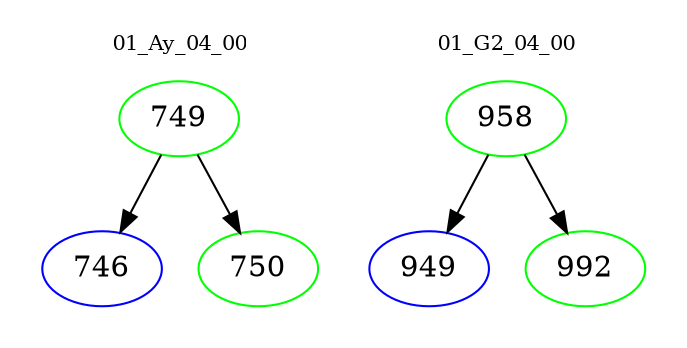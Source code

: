 digraph{
subgraph cluster_0 {
color = white
label = "01_Ay_04_00";
fontsize=10;
T0_749 [label="749", color="green"]
T0_749 -> T0_746 [color="black"]
T0_746 [label="746", color="blue"]
T0_749 -> T0_750 [color="black"]
T0_750 [label="750", color="green"]
}
subgraph cluster_1 {
color = white
label = "01_G2_04_00";
fontsize=10;
T1_958 [label="958", color="green"]
T1_958 -> T1_949 [color="black"]
T1_949 [label="949", color="blue"]
T1_958 -> T1_992 [color="black"]
T1_992 [label="992", color="green"]
}
}
